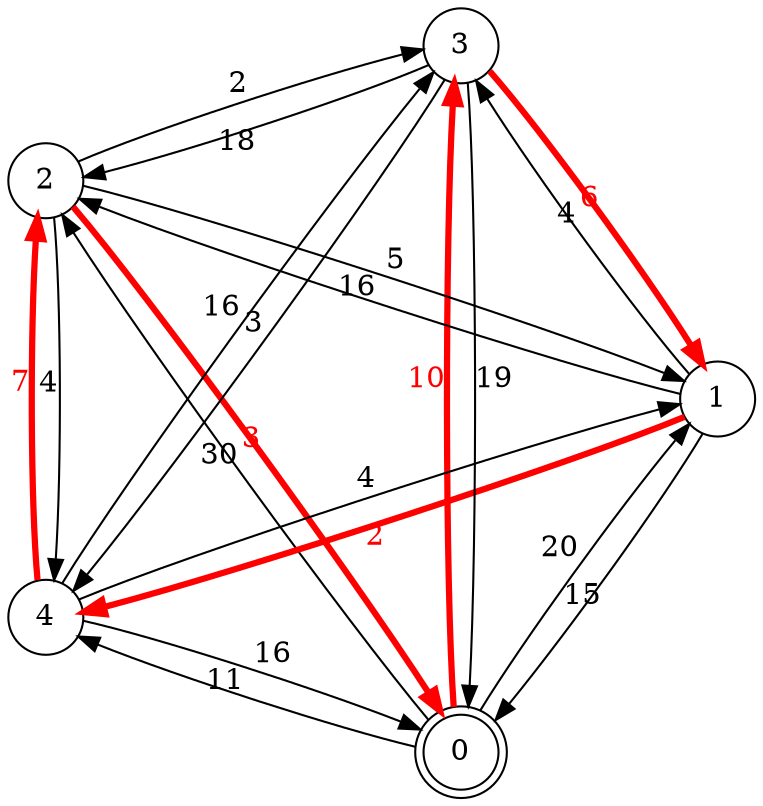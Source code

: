 digraph {
	graph [layout=circo, overlap=scale, splines=true, mindist=2.5];
	node [shape=circle];
	0 [peripheries=2];	0 -> 1 [len=21.195, label="20"];
	0 -> 2 [len=31.7924, label="30"];
	0 -> 3 [len=10.5975, label="10", color=red, penwidth=3.0, fontcolor=red];
	0 -> 4 [len=11.6572, label="11"];
	1 -> 0 [len=15.8962, label="15"];
	1 -> 2 [len=16.956, label="16"];
	1 -> 3 [len=4.23899, label="4"];
	1 -> 4 [len=2.1195, label="2", color=red, penwidth=3.0, fontcolor=red];
	2 -> 0 [len=3.17924, label="3", color=red, penwidth=3.0, fontcolor=red];
	2 -> 1 [len=5.29874, label="5"];
	2 -> 3 [len=2.1195, label="2"];
	2 -> 4 [len=4.23899, label="4"];
	3 -> 0 [len=20.1352, label="19"];
	3 -> 1 [len=6.35849, label="6", color=red, penwidth=3.0, fontcolor=red];
	3 -> 2 [len=19.0755, label="18"];
	3 -> 4 [len=3.17924, label="3"];
	4 -> 0 [len=16.956, label="16"];
	4 -> 1 [len=4.23899, label="4"];
	4 -> 2 [len=7.41823, label="7", color=red, penwidth=3.0, fontcolor=red];
	4 -> 3 [len=16.956, label="16"];
}